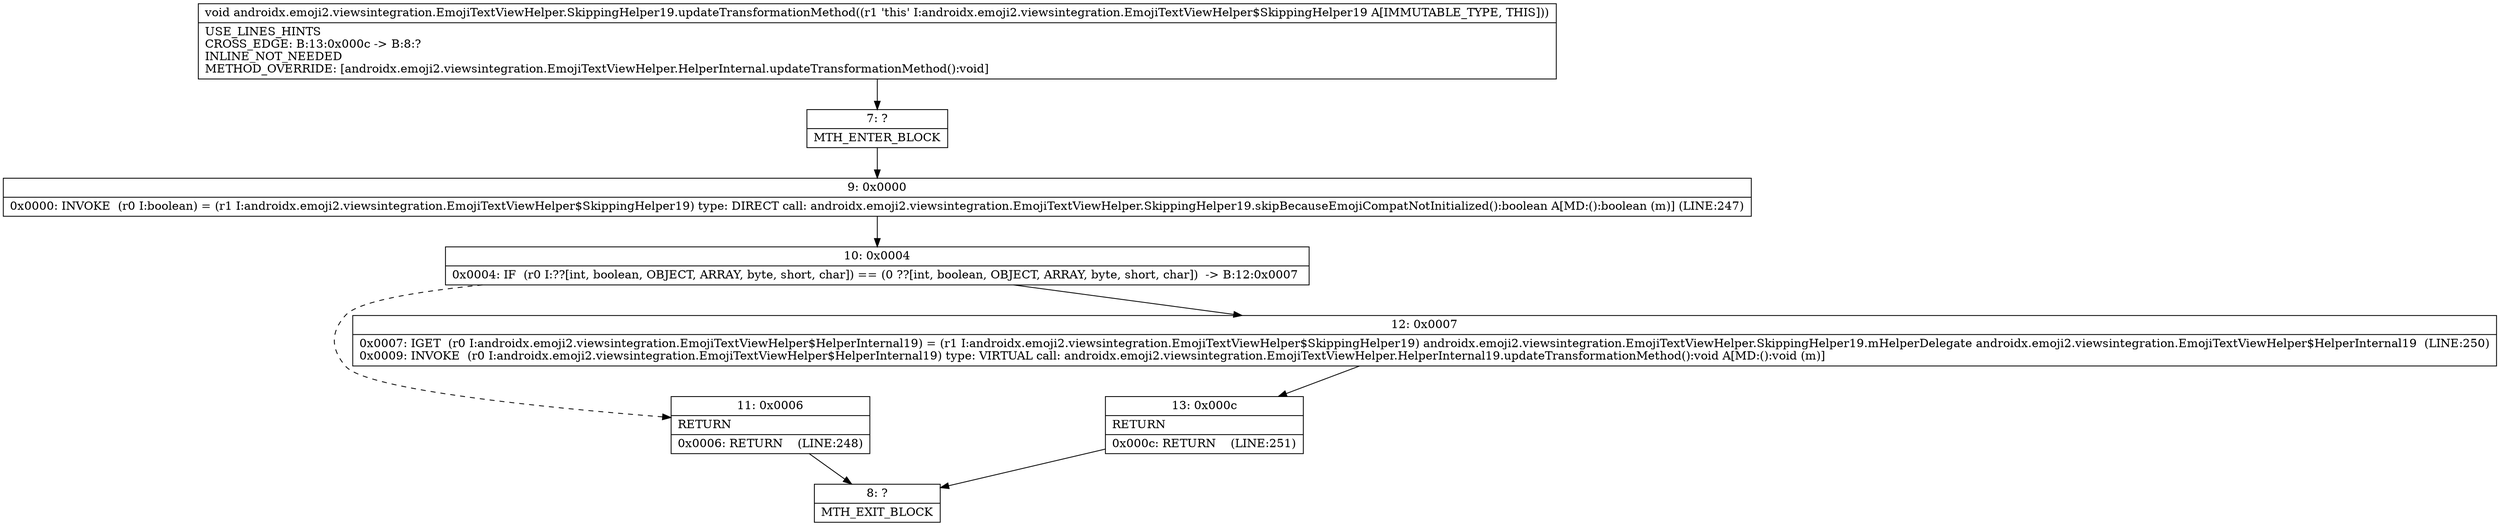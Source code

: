 digraph "CFG forandroidx.emoji2.viewsintegration.EmojiTextViewHelper.SkippingHelper19.updateTransformationMethod()V" {
Node_7 [shape=record,label="{7\:\ ?|MTH_ENTER_BLOCK\l}"];
Node_9 [shape=record,label="{9\:\ 0x0000|0x0000: INVOKE  (r0 I:boolean) = (r1 I:androidx.emoji2.viewsintegration.EmojiTextViewHelper$SkippingHelper19) type: DIRECT call: androidx.emoji2.viewsintegration.EmojiTextViewHelper.SkippingHelper19.skipBecauseEmojiCompatNotInitialized():boolean A[MD:():boolean (m)] (LINE:247)\l}"];
Node_10 [shape=record,label="{10\:\ 0x0004|0x0004: IF  (r0 I:??[int, boolean, OBJECT, ARRAY, byte, short, char]) == (0 ??[int, boolean, OBJECT, ARRAY, byte, short, char])  \-\> B:12:0x0007 \l}"];
Node_11 [shape=record,label="{11\:\ 0x0006|RETURN\l|0x0006: RETURN    (LINE:248)\l}"];
Node_8 [shape=record,label="{8\:\ ?|MTH_EXIT_BLOCK\l}"];
Node_12 [shape=record,label="{12\:\ 0x0007|0x0007: IGET  (r0 I:androidx.emoji2.viewsintegration.EmojiTextViewHelper$HelperInternal19) = (r1 I:androidx.emoji2.viewsintegration.EmojiTextViewHelper$SkippingHelper19) androidx.emoji2.viewsintegration.EmojiTextViewHelper.SkippingHelper19.mHelperDelegate androidx.emoji2.viewsintegration.EmojiTextViewHelper$HelperInternal19  (LINE:250)\l0x0009: INVOKE  (r0 I:androidx.emoji2.viewsintegration.EmojiTextViewHelper$HelperInternal19) type: VIRTUAL call: androidx.emoji2.viewsintegration.EmojiTextViewHelper.HelperInternal19.updateTransformationMethod():void A[MD:():void (m)]\l}"];
Node_13 [shape=record,label="{13\:\ 0x000c|RETURN\l|0x000c: RETURN    (LINE:251)\l}"];
MethodNode[shape=record,label="{void androidx.emoji2.viewsintegration.EmojiTextViewHelper.SkippingHelper19.updateTransformationMethod((r1 'this' I:androidx.emoji2.viewsintegration.EmojiTextViewHelper$SkippingHelper19 A[IMMUTABLE_TYPE, THIS]))  | USE_LINES_HINTS\lCROSS_EDGE: B:13:0x000c \-\> B:8:?\lINLINE_NOT_NEEDED\lMETHOD_OVERRIDE: [androidx.emoji2.viewsintegration.EmojiTextViewHelper.HelperInternal.updateTransformationMethod():void]\l}"];
MethodNode -> Node_7;Node_7 -> Node_9;
Node_9 -> Node_10;
Node_10 -> Node_11[style=dashed];
Node_10 -> Node_12;
Node_11 -> Node_8;
Node_12 -> Node_13;
Node_13 -> Node_8;
}

